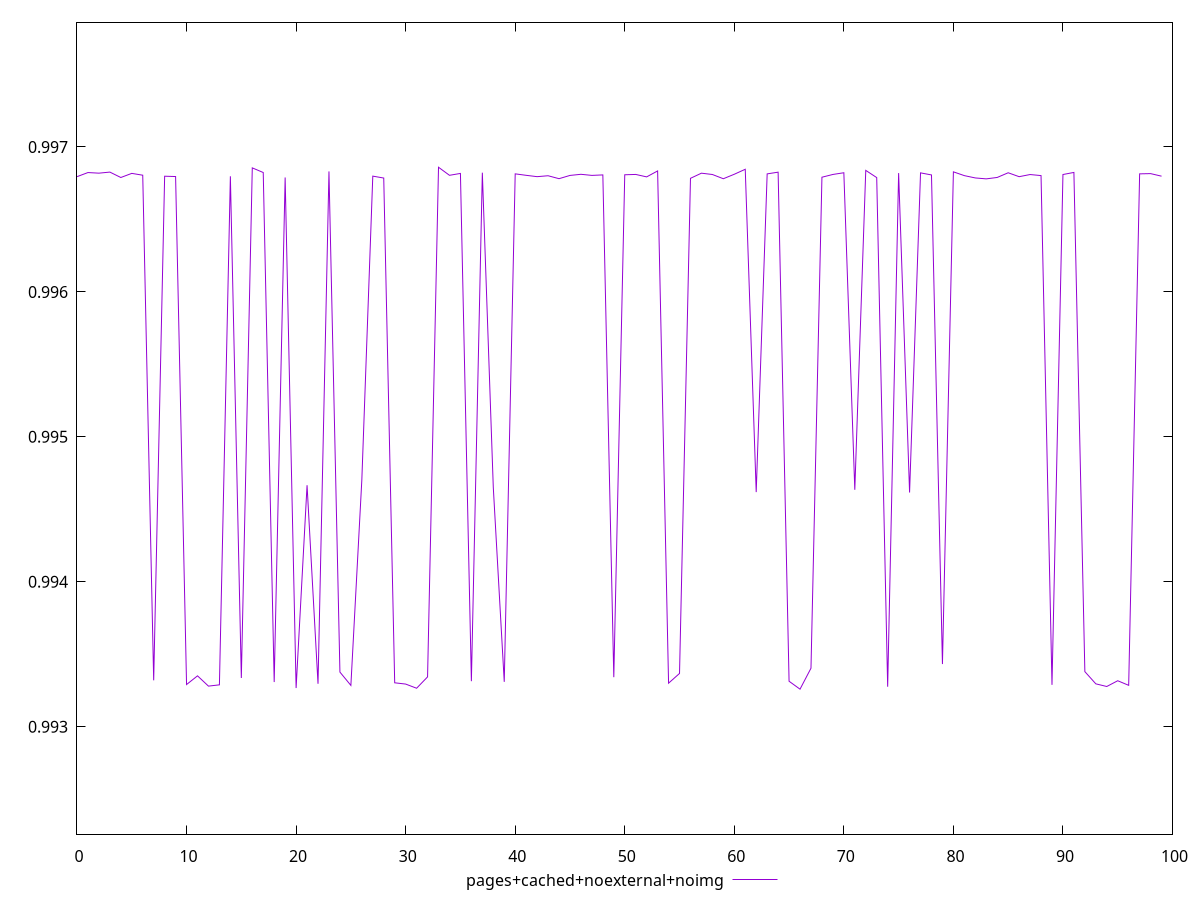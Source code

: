 $_pagesCachedNoexternalNoimg <<EOF
0.9967949409571147
0.9968232627130695
0.9968191027500942
0.9968265305950279
0.9967891804043821
0.9968175913026365
0.9968050039476573
0.993320291399861
0.9967980718342775
0.9967957841539664
0.9932913143999977
0.9933512343765808
0.9932803672548705
0.9932892148905443
0.9967974449277656
0.99333645329663
0.9968555956250567
0.996823535132394
0.9933082051582767
0.9967892879565299
0.9932672330641248
0.9946660856508063
0.9932965091513501
0.9968312169833924
0.9933772169386765
0.9932852863662098
0.9947024773164719
0.9967986415660933
0.9967854350000772
0.9933032892694732
0.9932945382902298
0.9932657537762563
0.9933441174640321
0.9968598662208406
0.9968042617570133
0.9968172730349292
0.9933144777504548
0.9968223817713209
0.9946515145670608
0.9933096660073994
0.9968143438580596
0.9968042070281904
0.9967950026600545
0.9968012962725987
0.996781026091628
0.9968034772437662
0.9968112498949137
0.9968036756662055
0.9968070292116091
0.9933419244446873
0.9968080272448459
0.9968103175118704
0.9967934529625346
0.9968344221521451
0.9933006613078827
0.9933678805732022
0.99678355420292
0.9968189550382419
0.9968098950834177
0.9967806890510972
0.9968116118643118
0.996845906864484
0.9946187222457434
0.9968141402419732
0.9968259929285873
0.9933140139110079
0.993259288996361
0.9934039368096528
0.9967910747597448
0.9968101615256288
0.9968219593995871
0.9946349262232469
0.9968382764725527
0.9967885327463738
0.9932764330541537
0.9968194788240995
0.9946161397736543
0.9968211690432334
0.9968067694113725
0.9934325918615784
0.9968281953419249
0.9968020697773812
0.9967861289238895
0.9967797488670724
0.9967895030527674
0.9968218310902043
0.9967948529717613
0.9968096650644007
0.9968023412695823
0.993289094203494
0.9968096923940402
0.9968241684399697
0.9933803256686917
0.9932960954030103
0.993277781968553
0.9933174745364876
0.9932857977663103
0.9968143108706373
0.9968159894932216
0.9967982807827797
EOF
set key outside below
set terminal pngcairo
set output "report_00005_2020-11-02T22-26-11.212Z/first-cpu-idle/pages+cached+noexternal+noimg//score.png"
set yrange [0.992259288996361:0.9978598662208406]
plot $_pagesCachedNoexternalNoimg title "pages+cached+noexternal+noimg" with line ,